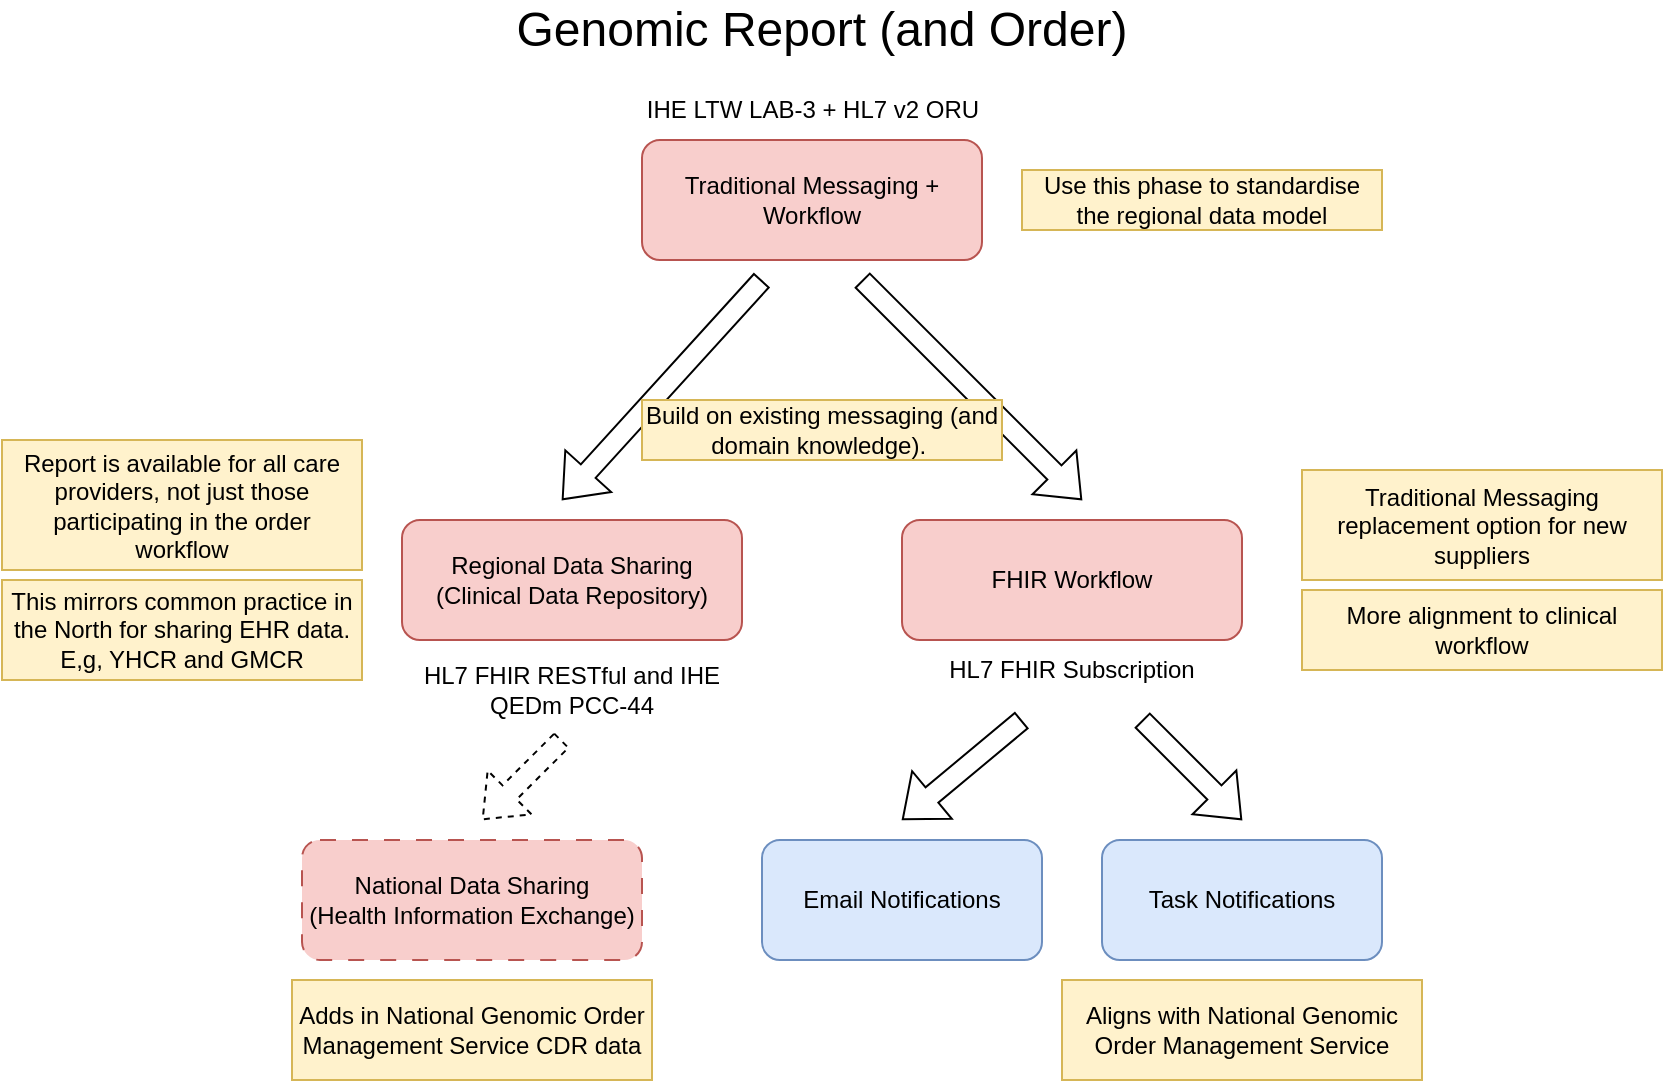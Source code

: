 <mxfile version="28.0.7">
  <diagram name="Page-1" id="_gVc7mixbf9P4irSID4z">
    <mxGraphModel grid="1" page="1" gridSize="10" guides="1" tooltips="1" connect="1" arrows="1" fold="1" pageScale="1" pageWidth="850" pageHeight="1100" math="0" shadow="0">
      <root>
        <mxCell id="0" />
        <mxCell id="1" parent="0" />
        <mxCell id="NujAStLh1tiRep0dk-tb-1" value="Traditional Messaging + Workflow" style="rounded=1;whiteSpace=wrap;html=1;fillColor=#f8cecc;strokeColor=#b85450;" vertex="1" parent="1">
          <mxGeometry x="330" y="50" width="170" height="60" as="geometry" />
        </mxCell>
        <mxCell id="NujAStLh1tiRep0dk-tb-3" value="Regional Data Sharing&lt;br&gt;(Clinical Data Repository)" style="rounded=1;whiteSpace=wrap;html=1;fillColor=#f8cecc;strokeColor=#b85450;" vertex="1" parent="1">
          <mxGeometry x="210" y="240" width="170" height="60" as="geometry" />
        </mxCell>
        <mxCell id="NujAStLh1tiRep0dk-tb-4" value="FHIR Workflow" style="rounded=1;whiteSpace=wrap;html=1;fillColor=#f8cecc;strokeColor=#b85450;" vertex="1" parent="1">
          <mxGeometry x="460" y="240" width="170" height="60" as="geometry" />
        </mxCell>
        <mxCell id="NujAStLh1tiRep0dk-tb-5" value="HL7 FHIR RESTful and IHE QEDm PCC-44" style="text;html=1;align=center;verticalAlign=middle;whiteSpace=wrap;rounded=0;" vertex="1" parent="1">
          <mxGeometry x="215" y="310" width="160" height="30" as="geometry" />
        </mxCell>
        <mxCell id="NujAStLh1tiRep0dk-tb-6" value="HL7 FHIR Subscription" style="text;html=1;align=center;verticalAlign=middle;whiteSpace=wrap;rounded=0;" vertex="1" parent="1">
          <mxGeometry x="465" y="300" width="160" height="30" as="geometry" />
        </mxCell>
        <mxCell id="NujAStLh1tiRep0dk-tb-7" value="Email Notifications" style="rounded=1;whiteSpace=wrap;html=1;fillColor=#dae8fc;strokeColor=#6c8ebf;" vertex="1" parent="1">
          <mxGeometry x="390" y="400" width="140" height="60" as="geometry" />
        </mxCell>
        <mxCell id="NujAStLh1tiRep0dk-tb-8" value="IHE LTW LAB-3 + HL7 v2 ORU" style="text;html=1;align=center;verticalAlign=middle;whiteSpace=wrap;rounded=0;" vertex="1" parent="1">
          <mxGeometry x="327.5" y="20" width="175" height="30" as="geometry" />
        </mxCell>
        <mxCell id="NujAStLh1tiRep0dk-tb-9" value="Task Notifications" style="rounded=1;whiteSpace=wrap;html=1;fillColor=#dae8fc;strokeColor=#6c8ebf;" vertex="1" parent="1">
          <mxGeometry x="560" y="400" width="140" height="60" as="geometry" />
        </mxCell>
        <mxCell id="NujAStLh1tiRep0dk-tb-10" value="" style="shape=flexArrow;endArrow=classic;html=1;rounded=0;" edge="1" parent="1">
          <mxGeometry width="50" height="50" relative="1" as="geometry">
            <mxPoint x="390" y="120" as="sourcePoint" />
            <mxPoint x="290" y="230" as="targetPoint" />
          </mxGeometry>
        </mxCell>
        <mxCell id="NujAStLh1tiRep0dk-tb-11" value="" style="shape=flexArrow;endArrow=classic;html=1;rounded=0;" edge="1" parent="1">
          <mxGeometry width="50" height="50" relative="1" as="geometry">
            <mxPoint x="440" y="120" as="sourcePoint" />
            <mxPoint x="550" y="230" as="targetPoint" />
          </mxGeometry>
        </mxCell>
        <mxCell id="NujAStLh1tiRep0dk-tb-12" value="" style="shape=flexArrow;endArrow=classic;html=1;rounded=0;" edge="1" parent="1">
          <mxGeometry width="50" height="50" relative="1" as="geometry">
            <mxPoint x="520" y="340" as="sourcePoint" />
            <mxPoint x="460" y="390" as="targetPoint" />
          </mxGeometry>
        </mxCell>
        <mxCell id="NujAStLh1tiRep0dk-tb-13" value="" style="shape=flexArrow;endArrow=classic;html=1;rounded=0;" edge="1" parent="1">
          <mxGeometry width="50" height="50" relative="1" as="geometry">
            <mxPoint x="580" y="340" as="sourcePoint" />
            <mxPoint x="630" y="390" as="targetPoint" />
          </mxGeometry>
        </mxCell>
        <mxCell id="NujAStLh1tiRep0dk-tb-14" value="Build on existing messaging (and domain knowledge).&amp;nbsp;" style="text;html=1;align=center;verticalAlign=middle;whiteSpace=wrap;rounded=0;fillColor=#fff2cc;strokeColor=#d6b656;" vertex="1" parent="1">
          <mxGeometry x="330" y="180" width="180" height="30" as="geometry" />
        </mxCell>
        <mxCell id="NujAStLh1tiRep0dk-tb-15" value="Traditional Messaging replacement option for new suppliers" style="text;html=1;align=center;verticalAlign=middle;whiteSpace=wrap;rounded=0;fillColor=#fff2cc;strokeColor=#d6b656;" vertex="1" parent="1">
          <mxGeometry x="660" y="215" width="180" height="55" as="geometry" />
        </mxCell>
        <mxCell id="NujAStLh1tiRep0dk-tb-16" value="Report is available for all care providers, not just those participating in the order workflow" style="text;html=1;align=center;verticalAlign=middle;whiteSpace=wrap;rounded=0;fillColor=#fff2cc;strokeColor=#d6b656;" vertex="1" parent="1">
          <mxGeometry x="10" y="200" width="180" height="65" as="geometry" />
        </mxCell>
        <mxCell id="NujAStLh1tiRep0dk-tb-17" value="Use this phase to standardise the regional data model" style="text;html=1;align=center;verticalAlign=middle;whiteSpace=wrap;rounded=0;fillColor=#fff2cc;strokeColor=#d6b656;" vertex="1" parent="1">
          <mxGeometry x="520" y="65" width="180" height="30" as="geometry" />
        </mxCell>
        <mxCell id="NujAStLh1tiRep0dk-tb-18" value="This mirrors common practice in the North for sharing EHR data. E,g, YHCR and GMCR" style="text;html=1;align=center;verticalAlign=middle;whiteSpace=wrap;rounded=0;fillColor=#fff2cc;strokeColor=#d6b656;" vertex="1" parent="1">
          <mxGeometry x="10" y="270" width="180" height="50" as="geometry" />
        </mxCell>
        <mxCell id="NujAStLh1tiRep0dk-tb-19" value="Aligns with National Genomic Order Management Service" style="text;html=1;align=center;verticalAlign=middle;whiteSpace=wrap;rounded=0;fillColor=#fff2cc;strokeColor=#d6b656;" vertex="1" parent="1">
          <mxGeometry x="540" y="470" width="180" height="50" as="geometry" />
        </mxCell>
        <mxCell id="NujAStLh1tiRep0dk-tb-20" value="National Data Sharing&lt;br&gt;(Health Information Exchange)" style="rounded=1;whiteSpace=wrap;html=1;fillColor=#f8cecc;strokeColor=#b85450;dashed=1;dashPattern=8 8;" vertex="1" parent="1">
          <mxGeometry x="160" y="400" width="170" height="60" as="geometry" />
        </mxCell>
        <mxCell id="NujAStLh1tiRep0dk-tb-21" value="" style="shape=flexArrow;endArrow=classic;html=1;rounded=0;dashed=1;" edge="1" parent="1">
          <mxGeometry width="50" height="50" relative="1" as="geometry">
            <mxPoint x="290" y="350" as="sourcePoint" />
            <mxPoint x="250" y="390" as="targetPoint" />
          </mxGeometry>
        </mxCell>
        <mxCell id="NujAStLh1tiRep0dk-tb-22" value="Adds in National Genomic Order Management Service CDR data" style="text;html=1;align=center;verticalAlign=middle;whiteSpace=wrap;rounded=0;fillColor=#fff2cc;strokeColor=#d6b656;" vertex="1" parent="1">
          <mxGeometry x="155" y="470" width="180" height="50" as="geometry" />
        </mxCell>
        <mxCell id="NujAStLh1tiRep0dk-tb-23" value="&lt;font style=&quot;font-size: 24px;&quot;&gt;Genomic Report (and Order)&lt;/font&gt;" style="text;html=1;align=center;verticalAlign=middle;whiteSpace=wrap;rounded=0;" vertex="1" parent="1">
          <mxGeometry x="255" y="-20" width="330" height="30" as="geometry" />
        </mxCell>
        <mxCell id="NujAStLh1tiRep0dk-tb-24" value="More alignment to clinical workflow" style="text;html=1;align=center;verticalAlign=middle;whiteSpace=wrap;rounded=0;fillColor=#fff2cc;strokeColor=#d6b656;" vertex="1" parent="1">
          <mxGeometry x="660" y="275" width="180" height="40" as="geometry" />
        </mxCell>
      </root>
    </mxGraphModel>
  </diagram>
</mxfile>

